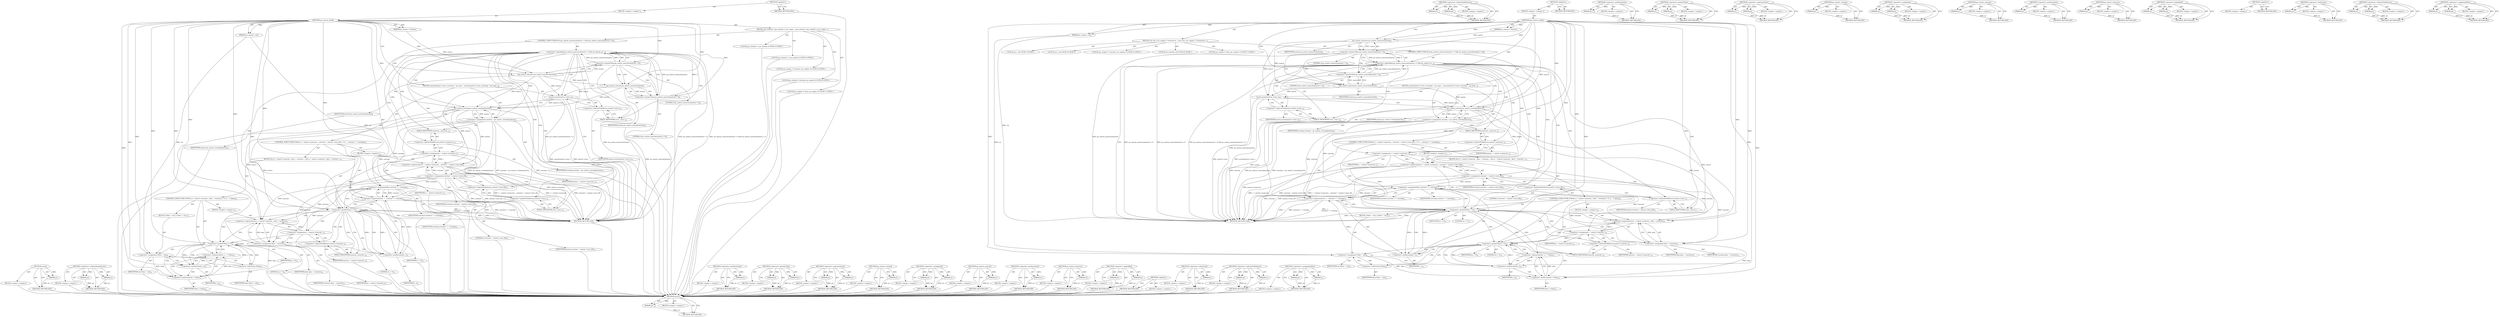 digraph "&lt;operator&gt;.assignmentPlus" {
vulnerable_126 [label=<(METHOD,assert)>];
vulnerable_127 [label=<(PARAM,p1)>];
vulnerable_128 [label=<(BLOCK,&lt;empty&gt;,&lt;empty&gt;)>];
vulnerable_129 [label=<(METHOD_RETURN,ANY)>];
vulnerable_149 [label=<(METHOD,&lt;operator&gt;.indirectIndexAccess)>];
vulnerable_150 [label=<(PARAM,p1)>];
vulnerable_151 [label=<(PARAM,p2)>];
vulnerable_152 [label=<(BLOCK,&lt;empty&gt;,&lt;empty&gt;)>];
vulnerable_153 [label=<(METHOD_RETURN,ANY)>];
vulnerable_6 [label=<(METHOD,&lt;global&gt;)<SUB>1</SUB>>];
vulnerable_7 [label=<(BLOCK,&lt;empty&gt;,&lt;empty&gt;)<SUB>1</SUB>>];
vulnerable_8 [label=<(METHOD,jas_matrix_setall)<SUB>1</SUB>>];
vulnerable_9 [label=<(PARAM,jas_matrix_t *matrix)<SUB>1</SUB>>];
vulnerable_10 [label=<(PARAM,jas_seqent_t val)<SUB>1</SUB>>];
vulnerable_11 [label=<(BLOCK,{
	int i;
	int j;
 	jas_seqent_t *rowstart;
	in...,{
	int i;
	int j;
 	jas_seqent_t *rowstart;
	in...)<SUB>2</SUB>>];
vulnerable_12 [label="<(LOCAL,int i: int)<SUB>3</SUB>>"];
vulnerable_13 [label="<(LOCAL,int j: int)<SUB>4</SUB>>"];
vulnerable_14 [label="<(LOCAL,jas_seqent_t* rowstart: jas_seqent_t*)<SUB>5</SUB>>"];
vulnerable_15 [label="<(LOCAL,int rowstep: int)<SUB>6</SUB>>"];
vulnerable_16 [label="<(LOCAL,jas_seqent_t* data: jas_seqent_t*)<SUB>7</SUB>>"];
vulnerable_17 [label=<(CONTROL_STRUCTURE,IF,if (jas_matrix_numrows(matrix) &gt; 0 &amp;&amp; jas_matrix_numcols(matrix) &gt; 0))<SUB>9</SUB>>];
vulnerable_18 [label=<(&lt;operator&gt;.logicalAnd,jas_matrix_numrows(matrix) &gt; 0 &amp;&amp; jas_matrix_nu...)<SUB>9</SUB>>];
vulnerable_19 [label=<(&lt;operator&gt;.greaterThan,jas_matrix_numrows(matrix) &gt; 0)<SUB>9</SUB>>];
vulnerable_20 [label=<(jas_matrix_numrows,jas_matrix_numrows(matrix))<SUB>9</SUB>>];
vulnerable_21 [label=<(IDENTIFIER,matrix,jas_matrix_numrows(matrix))<SUB>9</SUB>>];
vulnerable_22 [label=<(LITERAL,0,jas_matrix_numrows(matrix) &gt; 0)<SUB>9</SUB>>];
vulnerable_23 [label=<(&lt;operator&gt;.greaterThan,jas_matrix_numcols(matrix) &gt; 0)<SUB>9</SUB>>];
vulnerable_24 [label=<(jas_matrix_numcols,jas_matrix_numcols(matrix))<SUB>9</SUB>>];
vulnerable_25 [label=<(IDENTIFIER,matrix,jas_matrix_numcols(matrix))<SUB>9</SUB>>];
vulnerable_26 [label=<(LITERAL,0,jas_matrix_numcols(matrix) &gt; 0)<SUB>9</SUB>>];
vulnerable_27 [label=<(BLOCK,{
		assert(matrix-&gt;rows_);
		rowstep = jas_matr...,{
		assert(matrix-&gt;rows_);
		rowstep = jas_matr...)<SUB>9</SUB>>];
vulnerable_28 [label=<(assert,assert(matrix-&gt;rows_))<SUB>10</SUB>>];
vulnerable_29 [label=<(&lt;operator&gt;.indirectFieldAccess,matrix-&gt;rows_)<SUB>10</SUB>>];
vulnerable_30 [label=<(IDENTIFIER,matrix,assert(matrix-&gt;rows_))<SUB>10</SUB>>];
vulnerable_31 [label=<(FIELD_IDENTIFIER,rows_,rows_)<SUB>10</SUB>>];
vulnerable_32 [label=<(&lt;operator&gt;.assignment,rowstep = jas_matrix_rowstep(matrix))<SUB>11</SUB>>];
vulnerable_33 [label=<(IDENTIFIER,rowstep,rowstep = jas_matrix_rowstep(matrix))<SUB>11</SUB>>];
vulnerable_34 [label=<(jas_matrix_rowstep,jas_matrix_rowstep(matrix))<SUB>11</SUB>>];
vulnerable_35 [label=<(IDENTIFIER,matrix,jas_matrix_rowstep(matrix))<SUB>11</SUB>>];
vulnerable_36 [label=<(CONTROL_STRUCTURE,FOR,for (i = matrix-&gt;numrows_, rowstart = matrix-&gt;rows_[0];i &gt; 0;--i,
		  rowstart += rowstep))<SUB>12</SUB>>];
vulnerable_37 [label=<(BLOCK,&lt;empty&gt;,&lt;empty&gt;)<SUB>12</SUB>>];
vulnerable_38 [label=<(&lt;operator&gt;.expressionList,i = matrix-&gt;numrows_, rowstart = matrix-&gt;rows_[0])<SUB>12</SUB>>];
vulnerable_39 [label=<(&lt;operator&gt;.assignment,i = matrix-&gt;numrows_)<SUB>12</SUB>>];
vulnerable_40 [label=<(IDENTIFIER,i,i = matrix-&gt;numrows_)<SUB>12</SUB>>];
vulnerable_41 [label=<(&lt;operator&gt;.indirectFieldAccess,matrix-&gt;numrows_)<SUB>12</SUB>>];
vulnerable_42 [label=<(IDENTIFIER,matrix,i = matrix-&gt;numrows_)<SUB>12</SUB>>];
vulnerable_43 [label=<(FIELD_IDENTIFIER,numrows_,numrows_)<SUB>12</SUB>>];
vulnerable_44 [label=<(&lt;operator&gt;.assignment,rowstart = matrix-&gt;rows_[0])<SUB>12</SUB>>];
vulnerable_45 [label=<(IDENTIFIER,rowstart,rowstart = matrix-&gt;rows_[0])<SUB>12</SUB>>];
vulnerable_46 [label=<(&lt;operator&gt;.indirectIndexAccess,matrix-&gt;rows_[0])<SUB>12</SUB>>];
vulnerable_47 [label=<(&lt;operator&gt;.indirectFieldAccess,matrix-&gt;rows_)<SUB>12</SUB>>];
vulnerable_48 [label=<(IDENTIFIER,matrix,rowstart = matrix-&gt;rows_[0])<SUB>12</SUB>>];
vulnerable_49 [label=<(FIELD_IDENTIFIER,rows_,rows_)<SUB>12</SUB>>];
vulnerable_50 [label=<(LITERAL,0,rowstart = matrix-&gt;rows_[0])<SUB>12</SUB>>];
vulnerable_51 [label=<(&lt;operator&gt;.greaterThan,i &gt; 0)<SUB>12</SUB>>];
vulnerable_52 [label=<(IDENTIFIER,i,i &gt; 0)<SUB>12</SUB>>];
vulnerable_53 [label=<(LITERAL,0,i &gt; 0)<SUB>12</SUB>>];
vulnerable_54 [label=<(&lt;operator&gt;.expressionList,--i,
		  rowstart += rowstep)<SUB>12</SUB>>];
vulnerable_55 [label=<(&lt;operator&gt;.preDecrement,--i)<SUB>12</SUB>>];
vulnerable_56 [label=<(IDENTIFIER,i,--i)<SUB>12</SUB>>];
vulnerable_57 [label=<(&lt;operator&gt;.assignmentPlus,rowstart += rowstep)<SUB>13</SUB>>];
vulnerable_58 [label=<(IDENTIFIER,rowstart,rowstart += rowstep)<SUB>13</SUB>>];
vulnerable_59 [label=<(IDENTIFIER,rowstep,rowstart += rowstep)<SUB>13</SUB>>];
vulnerable_60 [label=<(BLOCK,{
			for (j = matrix-&gt;numcols_, data = rowstart...,{
			for (j = matrix-&gt;numcols_, data = rowstart...)<SUB>13</SUB>>];
vulnerable_61 [label=<(CONTROL_STRUCTURE,FOR,for (j = matrix-&gt;numcols_, data = rowstart;j &gt; 0;--j,
			  ++data))<SUB>14</SUB>>];
vulnerable_62 [label=<(BLOCK,&lt;empty&gt;,&lt;empty&gt;)<SUB>14</SUB>>];
vulnerable_63 [label=<(&lt;operator&gt;.expressionList,j = matrix-&gt;numcols_, data = rowstart)<SUB>14</SUB>>];
vulnerable_64 [label=<(&lt;operator&gt;.assignment,j = matrix-&gt;numcols_)<SUB>14</SUB>>];
vulnerable_65 [label=<(IDENTIFIER,j,j = matrix-&gt;numcols_)<SUB>14</SUB>>];
vulnerable_66 [label=<(&lt;operator&gt;.indirectFieldAccess,matrix-&gt;numcols_)<SUB>14</SUB>>];
vulnerable_67 [label=<(IDENTIFIER,matrix,j = matrix-&gt;numcols_)<SUB>14</SUB>>];
vulnerable_68 [label=<(FIELD_IDENTIFIER,numcols_,numcols_)<SUB>14</SUB>>];
vulnerable_69 [label=<(&lt;operator&gt;.assignment,data = rowstart)<SUB>14</SUB>>];
vulnerable_70 [label=<(IDENTIFIER,data,data = rowstart)<SUB>14</SUB>>];
vulnerable_71 [label=<(IDENTIFIER,rowstart,data = rowstart)<SUB>14</SUB>>];
vulnerable_72 [label=<(&lt;operator&gt;.greaterThan,j &gt; 0)<SUB>14</SUB>>];
vulnerable_73 [label=<(IDENTIFIER,j,j &gt; 0)<SUB>14</SUB>>];
vulnerable_74 [label=<(LITERAL,0,j &gt; 0)<SUB>14</SUB>>];
vulnerable_75 [label=<(&lt;operator&gt;.expressionList,--j,
			  ++data)<SUB>14</SUB>>];
vulnerable_76 [label=<(&lt;operator&gt;.preDecrement,--j)<SUB>14</SUB>>];
vulnerable_77 [label=<(IDENTIFIER,j,--j)<SUB>14</SUB>>];
vulnerable_78 [label=<(&lt;operator&gt;.preIncrement,++data)<SUB>15</SUB>>];
vulnerable_79 [label=<(IDENTIFIER,data,++data)<SUB>15</SUB>>];
vulnerable_80 [label=<(BLOCK,{
				*data = val;
			},{
				*data = val;
			})<SUB>15</SUB>>];
vulnerable_81 [label=<(&lt;operator&gt;.assignment,*data = val)<SUB>16</SUB>>];
vulnerable_82 [label=<(&lt;operator&gt;.indirection,*data)<SUB>16</SUB>>];
vulnerable_83 [label=<(IDENTIFIER,data,*data = val)<SUB>16</SUB>>];
vulnerable_84 [label=<(IDENTIFIER,val,*data = val)<SUB>16</SUB>>];
vulnerable_85 [label=<(METHOD_RETURN,void)<SUB>1</SUB>>];
vulnerable_87 [label=<(METHOD_RETURN,ANY)<SUB>1</SUB>>];
vulnerable_154 [label=<(METHOD,&lt;operator&gt;.preDecrement)>];
vulnerable_155 [label=<(PARAM,p1)>];
vulnerable_156 [label=<(BLOCK,&lt;empty&gt;,&lt;empty&gt;)>];
vulnerable_157 [label=<(METHOD_RETURN,ANY)>];
vulnerable_113 [label=<(METHOD,&lt;operator&gt;.greaterThan)>];
vulnerable_114 [label=<(PARAM,p1)>];
vulnerable_115 [label=<(PARAM,p2)>];
vulnerable_116 [label=<(BLOCK,&lt;empty&gt;,&lt;empty&gt;)>];
vulnerable_117 [label=<(METHOD_RETURN,ANY)>];
vulnerable_144 [label=<(METHOD,&lt;operator&gt;.expressionList)>];
vulnerable_145 [label=<(PARAM,p1)>];
vulnerable_146 [label=<(PARAM,p2)>];
vulnerable_147 [label=<(BLOCK,&lt;empty&gt;,&lt;empty&gt;)>];
vulnerable_148 [label=<(METHOD_RETURN,ANY)>];
vulnerable_140 [label=<(METHOD,jas_matrix_rowstep)>];
vulnerable_141 [label=<(PARAM,p1)>];
vulnerable_142 [label=<(BLOCK,&lt;empty&gt;,&lt;empty&gt;)>];
vulnerable_143 [label=<(METHOD_RETURN,ANY)>];
vulnerable_135 [label=<(METHOD,&lt;operator&gt;.assignment)>];
vulnerable_136 [label=<(PARAM,p1)>];
vulnerable_137 [label=<(PARAM,p2)>];
vulnerable_138 [label=<(BLOCK,&lt;empty&gt;,&lt;empty&gt;)>];
vulnerable_139 [label=<(METHOD_RETURN,ANY)>];
vulnerable_122 [label=<(METHOD,jas_matrix_numcols)>];
vulnerable_123 [label=<(PARAM,p1)>];
vulnerable_124 [label=<(BLOCK,&lt;empty&gt;,&lt;empty&gt;)>];
vulnerable_125 [label=<(METHOD_RETURN,ANY)>];
vulnerable_163 [label=<(METHOD,&lt;operator&gt;.preIncrement)>];
vulnerable_164 [label=<(PARAM,p1)>];
vulnerable_165 [label=<(BLOCK,&lt;empty&gt;,&lt;empty&gt;)>];
vulnerable_166 [label=<(METHOD_RETURN,ANY)>];
vulnerable_118 [label=<(METHOD,jas_matrix_numrows)>];
vulnerable_119 [label=<(PARAM,p1)>];
vulnerable_120 [label=<(BLOCK,&lt;empty&gt;,&lt;empty&gt;)>];
vulnerable_121 [label=<(METHOD_RETURN,ANY)>];
vulnerable_108 [label=<(METHOD,&lt;operator&gt;.logicalAnd)>];
vulnerable_109 [label=<(PARAM,p1)>];
vulnerable_110 [label=<(PARAM,p2)>];
vulnerable_111 [label=<(BLOCK,&lt;empty&gt;,&lt;empty&gt;)>];
vulnerable_112 [label=<(METHOD_RETURN,ANY)>];
vulnerable_102 [label=<(METHOD,&lt;global&gt;)<SUB>1</SUB>>];
vulnerable_103 [label=<(BLOCK,&lt;empty&gt;,&lt;empty&gt;)>];
vulnerable_104 [label=<(METHOD_RETURN,ANY)>];
vulnerable_167 [label=<(METHOD,&lt;operator&gt;.indirection)>];
vulnerable_168 [label=<(PARAM,p1)>];
vulnerable_169 [label=<(BLOCK,&lt;empty&gt;,&lt;empty&gt;)>];
vulnerable_170 [label=<(METHOD_RETURN,ANY)>];
vulnerable_130 [label=<(METHOD,&lt;operator&gt;.indirectFieldAccess)>];
vulnerable_131 [label=<(PARAM,p1)>];
vulnerable_132 [label=<(PARAM,p2)>];
vulnerable_133 [label=<(BLOCK,&lt;empty&gt;,&lt;empty&gt;)>];
vulnerable_134 [label=<(METHOD_RETURN,ANY)>];
vulnerable_158 [label=<(METHOD,&lt;operator&gt;.assignmentPlus)>];
vulnerable_159 [label=<(PARAM,p1)>];
vulnerable_160 [label=<(PARAM,p2)>];
vulnerable_161 [label=<(BLOCK,&lt;empty&gt;,&lt;empty&gt;)>];
vulnerable_162 [label=<(METHOD_RETURN,ANY)>];
fixed_128 [label=<(METHOD,assert)>];
fixed_129 [label=<(PARAM,p1)>];
fixed_130 [label=<(BLOCK,&lt;empty&gt;,&lt;empty&gt;)>];
fixed_131 [label=<(METHOD_RETURN,ANY)>];
fixed_151 [label=<(METHOD,&lt;operator&gt;.indirectIndexAccess)>];
fixed_152 [label=<(PARAM,p1)>];
fixed_153 [label=<(PARAM,p2)>];
fixed_154 [label=<(BLOCK,&lt;empty&gt;,&lt;empty&gt;)>];
fixed_155 [label=<(METHOD_RETURN,ANY)>];
fixed_6 [label=<(METHOD,&lt;global&gt;)<SUB>1</SUB>>];
fixed_7 [label=<(BLOCK,&lt;empty&gt;,&lt;empty&gt;)<SUB>1</SUB>>];
fixed_8 [label=<(METHOD,jas_matrix_setall)<SUB>1</SUB>>];
fixed_9 [label=<(PARAM,jas_matrix_t *matrix)<SUB>1</SUB>>];
fixed_10 [label=<(PARAM,jas_seqent_t val)<SUB>1</SUB>>];
fixed_11 [label=<(BLOCK,{
	jas_matind_t i;
	jas_matind_t j;
 	jas_seqen...,{
	jas_matind_t i;
	jas_matind_t j;
 	jas_seqen...)<SUB>2</SUB>>];
fixed_12 [label="<(LOCAL,jas_matind_t i: jas_matind_t)<SUB>3</SUB>>"];
fixed_13 [label="<(LOCAL,jas_matind_t j: jas_matind_t)<SUB>4</SUB>>"];
fixed_14 [label="<(LOCAL,jas_seqent_t* rowstart: jas_seqent_t*)<SUB>5</SUB>>"];
fixed_15 [label="<(LOCAL,jas_matind_t rowstep: jas_matind_t)<SUB>6</SUB>>"];
fixed_16 [label="<(LOCAL,jas_seqent_t* data: jas_seqent_t*)<SUB>7</SUB>>"];
fixed_17 [label=<(CONTROL_STRUCTURE,IF,if (jas_matrix_numrows(matrix) &gt; 0 &amp;&amp; jas_matrix_numcols(matrix) &gt; 0))<SUB>9</SUB>>];
fixed_18 [label=<(&lt;operator&gt;.logicalAnd,jas_matrix_numrows(matrix) &gt; 0 &amp;&amp; jas_matrix_nu...)<SUB>9</SUB>>];
fixed_19 [label=<(&lt;operator&gt;.greaterThan,jas_matrix_numrows(matrix) &gt; 0)<SUB>9</SUB>>];
fixed_20 [label=<(jas_matrix_numrows,jas_matrix_numrows(matrix))<SUB>9</SUB>>];
fixed_21 [label=<(IDENTIFIER,matrix,jas_matrix_numrows(matrix))<SUB>9</SUB>>];
fixed_22 [label=<(LITERAL,0,jas_matrix_numrows(matrix) &gt; 0)<SUB>9</SUB>>];
fixed_23 [label=<(&lt;operator&gt;.greaterThan,jas_matrix_numcols(matrix) &gt; 0)<SUB>9</SUB>>];
fixed_24 [label=<(jas_matrix_numcols,jas_matrix_numcols(matrix))<SUB>9</SUB>>];
fixed_25 [label=<(IDENTIFIER,matrix,jas_matrix_numcols(matrix))<SUB>9</SUB>>];
fixed_26 [label=<(LITERAL,0,jas_matrix_numcols(matrix) &gt; 0)<SUB>9</SUB>>];
fixed_27 [label=<(BLOCK,{
		assert(matrix-&gt;rows_);
		rowstep = jas_matr...,{
		assert(matrix-&gt;rows_);
		rowstep = jas_matr...)<SUB>9</SUB>>];
fixed_28 [label=<(assert,assert(matrix-&gt;rows_))<SUB>10</SUB>>];
fixed_29 [label=<(&lt;operator&gt;.indirectFieldAccess,matrix-&gt;rows_)<SUB>10</SUB>>];
fixed_30 [label=<(IDENTIFIER,matrix,assert(matrix-&gt;rows_))<SUB>10</SUB>>];
fixed_31 [label=<(FIELD_IDENTIFIER,rows_,rows_)<SUB>10</SUB>>];
fixed_32 [label=<(&lt;operator&gt;.assignment,rowstep = jas_matrix_rowstep(matrix))<SUB>11</SUB>>];
fixed_33 [label=<(IDENTIFIER,rowstep,rowstep = jas_matrix_rowstep(matrix))<SUB>11</SUB>>];
fixed_34 [label=<(jas_matrix_rowstep,jas_matrix_rowstep(matrix))<SUB>11</SUB>>];
fixed_35 [label=<(IDENTIFIER,matrix,jas_matrix_rowstep(matrix))<SUB>11</SUB>>];
fixed_36 [label=<(CONTROL_STRUCTURE,FOR,for (i = matrix-&gt;numrows_, rowstart = matrix-&gt;rows_[0];i &gt; 0;--i,
		  rowstart += rowstep))<SUB>12</SUB>>];
fixed_37 [label=<(BLOCK,&lt;empty&gt;,&lt;empty&gt;)<SUB>12</SUB>>];
fixed_38 [label=<(&lt;operator&gt;.expressionList,i = matrix-&gt;numrows_, rowstart = matrix-&gt;rows_[0])<SUB>12</SUB>>];
fixed_39 [label=<(&lt;operator&gt;.assignment,i = matrix-&gt;numrows_)<SUB>12</SUB>>];
fixed_40 [label=<(IDENTIFIER,i,i = matrix-&gt;numrows_)<SUB>12</SUB>>];
fixed_41 [label=<(&lt;operator&gt;.indirectFieldAccess,matrix-&gt;numrows_)<SUB>12</SUB>>];
fixed_42 [label=<(IDENTIFIER,matrix,i = matrix-&gt;numrows_)<SUB>12</SUB>>];
fixed_43 [label=<(FIELD_IDENTIFIER,numrows_,numrows_)<SUB>12</SUB>>];
fixed_44 [label=<(&lt;operator&gt;.assignment,rowstart = matrix-&gt;rows_[0])<SUB>12</SUB>>];
fixed_45 [label=<(IDENTIFIER,rowstart,rowstart = matrix-&gt;rows_[0])<SUB>12</SUB>>];
fixed_46 [label=<(&lt;operator&gt;.indirectIndexAccess,matrix-&gt;rows_[0])<SUB>12</SUB>>];
fixed_47 [label=<(&lt;operator&gt;.indirectFieldAccess,matrix-&gt;rows_)<SUB>12</SUB>>];
fixed_48 [label=<(IDENTIFIER,matrix,rowstart = matrix-&gt;rows_[0])<SUB>12</SUB>>];
fixed_49 [label=<(FIELD_IDENTIFIER,rows_,rows_)<SUB>12</SUB>>];
fixed_50 [label=<(LITERAL,0,rowstart = matrix-&gt;rows_[0])<SUB>12</SUB>>];
fixed_51 [label=<(&lt;operator&gt;.greaterThan,i &gt; 0)<SUB>12</SUB>>];
fixed_52 [label=<(IDENTIFIER,i,i &gt; 0)<SUB>12</SUB>>];
fixed_53 [label=<(LITERAL,0,i &gt; 0)<SUB>12</SUB>>];
fixed_54 [label=<(&lt;operator&gt;.expressionList,--i,
		  rowstart += rowstep)<SUB>12</SUB>>];
fixed_55 [label=<(&lt;operator&gt;.preDecrement,--i)<SUB>12</SUB>>];
fixed_56 [label=<(IDENTIFIER,i,--i)<SUB>12</SUB>>];
fixed_57 [label=<(&lt;operator&gt;.assignmentPlus,rowstart += rowstep)<SUB>13</SUB>>];
fixed_58 [label=<(IDENTIFIER,rowstart,rowstart += rowstep)<SUB>13</SUB>>];
fixed_59 [label=<(IDENTIFIER,rowstep,rowstart += rowstep)<SUB>13</SUB>>];
fixed_60 [label=<(BLOCK,{
			for (j = matrix-&gt;numcols_, data = rowstart...,{
			for (j = matrix-&gt;numcols_, data = rowstart...)<SUB>13</SUB>>];
fixed_61 [label=<(CONTROL_STRUCTURE,FOR,for (j = matrix-&gt;numcols_, data = rowstart;j &gt; 0;--j,
			  ++data))<SUB>14</SUB>>];
fixed_62 [label=<(BLOCK,&lt;empty&gt;,&lt;empty&gt;)<SUB>14</SUB>>];
fixed_63 [label=<(&lt;operator&gt;.expressionList,j = matrix-&gt;numcols_, data = rowstart)<SUB>14</SUB>>];
fixed_64 [label=<(&lt;operator&gt;.assignment,j = matrix-&gt;numcols_)<SUB>14</SUB>>];
fixed_65 [label=<(IDENTIFIER,j,j = matrix-&gt;numcols_)<SUB>14</SUB>>];
fixed_66 [label=<(&lt;operator&gt;.indirectFieldAccess,matrix-&gt;numcols_)<SUB>14</SUB>>];
fixed_67 [label=<(IDENTIFIER,matrix,j = matrix-&gt;numcols_)<SUB>14</SUB>>];
fixed_68 [label=<(FIELD_IDENTIFIER,numcols_,numcols_)<SUB>14</SUB>>];
fixed_69 [label=<(&lt;operator&gt;.assignment,data = rowstart)<SUB>14</SUB>>];
fixed_70 [label=<(IDENTIFIER,data,data = rowstart)<SUB>14</SUB>>];
fixed_71 [label=<(IDENTIFIER,rowstart,data = rowstart)<SUB>14</SUB>>];
fixed_72 [label=<(&lt;operator&gt;.greaterThan,j &gt; 0)<SUB>14</SUB>>];
fixed_73 [label=<(IDENTIFIER,j,j &gt; 0)<SUB>14</SUB>>];
fixed_74 [label=<(LITERAL,0,j &gt; 0)<SUB>14</SUB>>];
fixed_75 [label=<(&lt;operator&gt;.expressionList,--j,
			  ++data)<SUB>14</SUB>>];
fixed_76 [label=<(&lt;operator&gt;.preDecrement,--j)<SUB>14</SUB>>];
fixed_77 [label=<(IDENTIFIER,j,--j)<SUB>14</SUB>>];
fixed_78 [label=<(&lt;operator&gt;.preIncrement,++data)<SUB>15</SUB>>];
fixed_79 [label=<(IDENTIFIER,data,++data)<SUB>15</SUB>>];
fixed_80 [label=<(BLOCK,{
				*data = val;
			},{
				*data = val;
			})<SUB>15</SUB>>];
fixed_81 [label=<(&lt;operator&gt;.assignment,*data = val)<SUB>16</SUB>>];
fixed_82 [label=<(&lt;operator&gt;.indirection,*data)<SUB>16</SUB>>];
fixed_83 [label=<(IDENTIFIER,data,*data = val)<SUB>16</SUB>>];
fixed_84 [label=<(IDENTIFIER,val,*data = val)<SUB>16</SUB>>];
fixed_85 [label=<(METHOD_RETURN,void)<SUB>1</SUB>>];
fixed_87 [label=<(METHOD_RETURN,ANY)<SUB>1</SUB>>];
fixed_156 [label=<(METHOD,&lt;operator&gt;.preDecrement)>];
fixed_157 [label=<(PARAM,p1)>];
fixed_158 [label=<(BLOCK,&lt;empty&gt;,&lt;empty&gt;)>];
fixed_159 [label=<(METHOD_RETURN,ANY)>];
fixed_115 [label=<(METHOD,&lt;operator&gt;.greaterThan)>];
fixed_116 [label=<(PARAM,p1)>];
fixed_117 [label=<(PARAM,p2)>];
fixed_118 [label=<(BLOCK,&lt;empty&gt;,&lt;empty&gt;)>];
fixed_119 [label=<(METHOD_RETURN,ANY)>];
fixed_146 [label=<(METHOD,&lt;operator&gt;.expressionList)>];
fixed_147 [label=<(PARAM,p1)>];
fixed_148 [label=<(PARAM,p2)>];
fixed_149 [label=<(BLOCK,&lt;empty&gt;,&lt;empty&gt;)>];
fixed_150 [label=<(METHOD_RETURN,ANY)>];
fixed_142 [label=<(METHOD,jas_matrix_rowstep)>];
fixed_143 [label=<(PARAM,p1)>];
fixed_144 [label=<(BLOCK,&lt;empty&gt;,&lt;empty&gt;)>];
fixed_145 [label=<(METHOD_RETURN,ANY)>];
fixed_137 [label=<(METHOD,&lt;operator&gt;.assignment)>];
fixed_138 [label=<(PARAM,p1)>];
fixed_139 [label=<(PARAM,p2)>];
fixed_140 [label=<(BLOCK,&lt;empty&gt;,&lt;empty&gt;)>];
fixed_141 [label=<(METHOD_RETURN,ANY)>];
fixed_124 [label=<(METHOD,jas_matrix_numcols)>];
fixed_125 [label=<(PARAM,p1)>];
fixed_126 [label=<(BLOCK,&lt;empty&gt;,&lt;empty&gt;)>];
fixed_127 [label=<(METHOD_RETURN,ANY)>];
fixed_165 [label=<(METHOD,&lt;operator&gt;.preIncrement)>];
fixed_166 [label=<(PARAM,p1)>];
fixed_167 [label=<(BLOCK,&lt;empty&gt;,&lt;empty&gt;)>];
fixed_168 [label=<(METHOD_RETURN,ANY)>];
fixed_120 [label=<(METHOD,jas_matrix_numrows)>];
fixed_121 [label=<(PARAM,p1)>];
fixed_122 [label=<(BLOCK,&lt;empty&gt;,&lt;empty&gt;)>];
fixed_123 [label=<(METHOD_RETURN,ANY)>];
fixed_110 [label=<(METHOD,&lt;operator&gt;.logicalAnd)>];
fixed_111 [label=<(PARAM,p1)>];
fixed_112 [label=<(PARAM,p2)>];
fixed_113 [label=<(BLOCK,&lt;empty&gt;,&lt;empty&gt;)>];
fixed_114 [label=<(METHOD_RETURN,ANY)>];
fixed_104 [label=<(METHOD,&lt;global&gt;)<SUB>1</SUB>>];
fixed_105 [label=<(BLOCK,&lt;empty&gt;,&lt;empty&gt;)>];
fixed_106 [label=<(METHOD_RETURN,ANY)>];
fixed_169 [label=<(METHOD,&lt;operator&gt;.indirection)>];
fixed_170 [label=<(PARAM,p1)>];
fixed_171 [label=<(BLOCK,&lt;empty&gt;,&lt;empty&gt;)>];
fixed_172 [label=<(METHOD_RETURN,ANY)>];
fixed_132 [label=<(METHOD,&lt;operator&gt;.indirectFieldAccess)>];
fixed_133 [label=<(PARAM,p1)>];
fixed_134 [label=<(PARAM,p2)>];
fixed_135 [label=<(BLOCK,&lt;empty&gt;,&lt;empty&gt;)>];
fixed_136 [label=<(METHOD_RETURN,ANY)>];
fixed_160 [label=<(METHOD,&lt;operator&gt;.assignmentPlus)>];
fixed_161 [label=<(PARAM,p1)>];
fixed_162 [label=<(PARAM,p2)>];
fixed_163 [label=<(BLOCK,&lt;empty&gt;,&lt;empty&gt;)>];
fixed_164 [label=<(METHOD_RETURN,ANY)>];
vulnerable_126 -> vulnerable_127  [key=0, label="AST: "];
vulnerable_126 -> vulnerable_127  [key=1, label="DDG: "];
vulnerable_126 -> vulnerable_128  [key=0, label="AST: "];
vulnerable_126 -> vulnerable_129  [key=0, label="AST: "];
vulnerable_126 -> vulnerable_129  [key=1, label="CFG: "];
vulnerable_127 -> vulnerable_129  [key=0, label="DDG: p1"];
vulnerable_149 -> vulnerable_150  [key=0, label="AST: "];
vulnerable_149 -> vulnerable_150  [key=1, label="DDG: "];
vulnerable_149 -> vulnerable_152  [key=0, label="AST: "];
vulnerable_149 -> vulnerable_151  [key=0, label="AST: "];
vulnerable_149 -> vulnerable_151  [key=1, label="DDG: "];
vulnerable_149 -> vulnerable_153  [key=0, label="AST: "];
vulnerable_149 -> vulnerable_153  [key=1, label="CFG: "];
vulnerable_150 -> vulnerable_153  [key=0, label="DDG: p1"];
vulnerable_151 -> vulnerable_153  [key=0, label="DDG: p2"];
vulnerable_6 -> vulnerable_7  [key=0, label="AST: "];
vulnerable_6 -> vulnerable_87  [key=0, label="AST: "];
vulnerable_6 -> vulnerable_87  [key=1, label="CFG: "];
vulnerable_7 -> vulnerable_8  [key=0, label="AST: "];
vulnerable_8 -> vulnerable_9  [key=0, label="AST: "];
vulnerable_8 -> vulnerable_9  [key=1, label="DDG: "];
vulnerable_8 -> vulnerable_10  [key=0, label="AST: "];
vulnerable_8 -> vulnerable_10  [key=1, label="DDG: "];
vulnerable_8 -> vulnerable_11  [key=0, label="AST: "];
vulnerable_8 -> vulnerable_85  [key=0, label="AST: "];
vulnerable_8 -> vulnerable_20  [key=0, label="CFG: "];
vulnerable_8 -> vulnerable_20  [key=1, label="DDG: "];
vulnerable_8 -> vulnerable_19  [key=0, label="DDG: "];
vulnerable_8 -> vulnerable_23  [key=0, label="DDG: "];
vulnerable_8 -> vulnerable_24  [key=0, label="DDG: "];
vulnerable_8 -> vulnerable_34  [key=0, label="DDG: "];
vulnerable_8 -> vulnerable_51  [key=0, label="DDG: "];
vulnerable_8 -> vulnerable_54  [key=0, label="DDG: "];
vulnerable_8 -> vulnerable_55  [key=0, label="DDG: "];
vulnerable_8 -> vulnerable_57  [key=0, label="DDG: "];
vulnerable_8 -> vulnerable_72  [key=0, label="DDG: "];
vulnerable_8 -> vulnerable_81  [key=0, label="DDG: "];
vulnerable_8 -> vulnerable_63  [key=0, label="DDG: "];
vulnerable_8 -> vulnerable_76  [key=0, label="DDG: "];
vulnerable_8 -> vulnerable_78  [key=0, label="DDG: "];
vulnerable_8 -> vulnerable_69  [key=0, label="DDG: "];
vulnerable_9 -> vulnerable_20  [key=0, label="DDG: matrix"];
vulnerable_10 -> vulnerable_85  [key=0, label="DDG: val"];
vulnerable_10 -> vulnerable_81  [key=0, label="DDG: val"];
vulnerable_11 -> vulnerable_12  [key=0, label="AST: "];
vulnerable_11 -> vulnerable_13  [key=0, label="AST: "];
vulnerable_11 -> vulnerable_14  [key=0, label="AST: "];
vulnerable_11 -> vulnerable_15  [key=0, label="AST: "];
vulnerable_11 -> vulnerable_16  [key=0, label="AST: "];
vulnerable_11 -> vulnerable_17  [key=0, label="AST: "];
vulnerable_17 -> vulnerable_18  [key=0, label="AST: "];
vulnerable_17 -> vulnerable_27  [key=0, label="AST: "];
vulnerable_18 -> vulnerable_19  [key=0, label="AST: "];
vulnerable_18 -> vulnerable_23  [key=0, label="AST: "];
vulnerable_18 -> vulnerable_85  [key=0, label="CFG: "];
vulnerable_18 -> vulnerable_85  [key=1, label="DDG: jas_matrix_numrows(matrix) &gt; 0"];
vulnerable_18 -> vulnerable_85  [key=2, label="DDG: jas_matrix_numcols(matrix) &gt; 0"];
vulnerable_18 -> vulnerable_85  [key=3, label="DDG: jas_matrix_numrows(matrix) &gt; 0 &amp;&amp; jas_matrix_numcols(matrix) &gt; 0"];
vulnerable_18 -> vulnerable_31  [key=0, label="CFG: "];
vulnerable_18 -> vulnerable_31  [key=1, label="CDG: "];
vulnerable_18 -> vulnerable_47  [key=0, label="CDG: "];
vulnerable_18 -> vulnerable_34  [key=0, label="CDG: "];
vulnerable_18 -> vulnerable_32  [key=0, label="CDG: "];
vulnerable_18 -> vulnerable_49  [key=0, label="CDG: "];
vulnerable_18 -> vulnerable_51  [key=0, label="CDG: "];
vulnerable_18 -> vulnerable_28  [key=0, label="CDG: "];
vulnerable_18 -> vulnerable_46  [key=0, label="CDG: "];
vulnerable_18 -> vulnerable_38  [key=0, label="CDG: "];
vulnerable_18 -> vulnerable_29  [key=0, label="CDG: "];
vulnerable_18 -> vulnerable_44  [key=0, label="CDG: "];
vulnerable_18 -> vulnerable_43  [key=0, label="CDG: "];
vulnerable_18 -> vulnerable_41  [key=0, label="CDG: "];
vulnerable_18 -> vulnerable_39  [key=0, label="CDG: "];
vulnerable_19 -> vulnerable_20  [key=0, label="AST: "];
vulnerable_19 -> vulnerable_22  [key=0, label="AST: "];
vulnerable_19 -> vulnerable_18  [key=0, label="CFG: "];
vulnerable_19 -> vulnerable_18  [key=1, label="DDG: jas_matrix_numrows(matrix)"];
vulnerable_19 -> vulnerable_18  [key=2, label="DDG: 0"];
vulnerable_19 -> vulnerable_24  [key=0, label="CFG: "];
vulnerable_19 -> vulnerable_24  [key=1, label="CDG: "];
vulnerable_19 -> vulnerable_85  [key=0, label="DDG: jas_matrix_numrows(matrix)"];
vulnerable_19 -> vulnerable_23  [key=0, label="CDG: "];
vulnerable_20 -> vulnerable_21  [key=0, label="AST: "];
vulnerable_20 -> vulnerable_19  [key=0, label="CFG: "];
vulnerable_20 -> vulnerable_19  [key=1, label="DDG: matrix"];
vulnerable_20 -> vulnerable_28  [key=0, label="DDG: matrix"];
vulnerable_20 -> vulnerable_24  [key=0, label="DDG: matrix"];
vulnerable_20 -> vulnerable_34  [key=0, label="DDG: matrix"];
vulnerable_23 -> vulnerable_24  [key=0, label="AST: "];
vulnerable_23 -> vulnerable_26  [key=0, label="AST: "];
vulnerable_23 -> vulnerable_18  [key=0, label="CFG: "];
vulnerable_23 -> vulnerable_18  [key=1, label="DDG: jas_matrix_numcols(matrix)"];
vulnerable_23 -> vulnerable_18  [key=2, label="DDG: 0"];
vulnerable_23 -> vulnerable_85  [key=0, label="DDG: jas_matrix_numcols(matrix)"];
vulnerable_24 -> vulnerable_25  [key=0, label="AST: "];
vulnerable_24 -> vulnerable_23  [key=0, label="CFG: "];
vulnerable_24 -> vulnerable_23  [key=1, label="DDG: matrix"];
vulnerable_24 -> vulnerable_28  [key=0, label="DDG: matrix"];
vulnerable_24 -> vulnerable_34  [key=0, label="DDG: matrix"];
vulnerable_27 -> vulnerable_28  [key=0, label="AST: "];
vulnerable_27 -> vulnerable_32  [key=0, label="AST: "];
vulnerable_27 -> vulnerable_36  [key=0, label="AST: "];
vulnerable_28 -> vulnerable_29  [key=0, label="AST: "];
vulnerable_28 -> vulnerable_34  [key=0, label="CFG: "];
vulnerable_28 -> vulnerable_34  [key=1, label="DDG: matrix-&gt;rows_"];
vulnerable_28 -> vulnerable_85  [key=0, label="DDG: matrix-&gt;rows_"];
vulnerable_28 -> vulnerable_85  [key=1, label="DDG: assert(matrix-&gt;rows_)"];
vulnerable_29 -> vulnerable_30  [key=0, label="AST: "];
vulnerable_29 -> vulnerable_31  [key=0, label="AST: "];
vulnerable_29 -> vulnerable_28  [key=0, label="CFG: "];
vulnerable_31 -> vulnerable_29  [key=0, label="CFG: "];
vulnerable_32 -> vulnerable_33  [key=0, label="AST: "];
vulnerable_32 -> vulnerable_34  [key=0, label="AST: "];
vulnerable_32 -> vulnerable_43  [key=0, label="CFG: "];
vulnerable_32 -> vulnerable_85  [key=0, label="DDG: rowstep"];
vulnerable_32 -> vulnerable_85  [key=1, label="DDG: jas_matrix_rowstep(matrix)"];
vulnerable_32 -> vulnerable_85  [key=2, label="DDG: rowstep = jas_matrix_rowstep(matrix)"];
vulnerable_32 -> vulnerable_54  [key=0, label="DDG: rowstep"];
vulnerable_32 -> vulnerable_57  [key=0, label="DDG: rowstep"];
vulnerable_34 -> vulnerable_35  [key=0, label="AST: "];
vulnerable_34 -> vulnerable_32  [key=0, label="CFG: "];
vulnerable_34 -> vulnerable_32  [key=1, label="DDG: matrix"];
vulnerable_34 -> vulnerable_85  [key=0, label="DDG: matrix"];
vulnerable_34 -> vulnerable_38  [key=0, label="DDG: matrix"];
vulnerable_34 -> vulnerable_39  [key=0, label="DDG: matrix"];
vulnerable_34 -> vulnerable_63  [key=0, label="DDG: matrix"];
vulnerable_34 -> vulnerable_64  [key=0, label="DDG: matrix"];
vulnerable_36 -> vulnerable_37  [key=0, label="AST: "];
vulnerable_36 -> vulnerable_51  [key=0, label="AST: "];
vulnerable_36 -> vulnerable_54  [key=0, label="AST: "];
vulnerable_36 -> vulnerable_60  [key=0, label="AST: "];
vulnerable_37 -> vulnerable_38  [key=0, label="AST: "];
vulnerable_38 -> vulnerable_39  [key=0, label="AST: "];
vulnerable_38 -> vulnerable_44  [key=0, label="AST: "];
vulnerable_38 -> vulnerable_51  [key=0, label="CFG: "];
vulnerable_38 -> vulnerable_85  [key=0, label="DDG: i = matrix-&gt;numrows_"];
vulnerable_38 -> vulnerable_85  [key=1, label="DDG: rowstart = matrix-&gt;rows_[0]"];
vulnerable_38 -> vulnerable_85  [key=2, label="DDG: i = matrix-&gt;numrows_, rowstart = matrix-&gt;rows_[0]"];
vulnerable_39 -> vulnerable_40  [key=0, label="AST: "];
vulnerable_39 -> vulnerable_41  [key=0, label="AST: "];
vulnerable_39 -> vulnerable_49  [key=0, label="CFG: "];
vulnerable_39 -> vulnerable_85  [key=0, label="DDG: matrix-&gt;numrows_"];
vulnerable_39 -> vulnerable_51  [key=0, label="DDG: i"];
vulnerable_39 -> vulnerable_38  [key=0, label="DDG: i"];
vulnerable_41 -> vulnerable_42  [key=0, label="AST: "];
vulnerable_41 -> vulnerable_43  [key=0, label="AST: "];
vulnerable_41 -> vulnerable_39  [key=0, label="CFG: "];
vulnerable_43 -> vulnerable_41  [key=0, label="CFG: "];
vulnerable_44 -> vulnerable_45  [key=0, label="AST: "];
vulnerable_44 -> vulnerable_46  [key=0, label="AST: "];
vulnerable_44 -> vulnerable_38  [key=0, label="CFG: "];
vulnerable_44 -> vulnerable_38  [key=1, label="DDG: rowstart"];
vulnerable_44 -> vulnerable_85  [key=0, label="DDG: rowstart"];
vulnerable_44 -> vulnerable_85  [key=1, label="DDG: matrix-&gt;rows_[0]"];
vulnerable_44 -> vulnerable_57  [key=0, label="DDG: rowstart"];
vulnerable_44 -> vulnerable_63  [key=0, label="DDG: rowstart"];
vulnerable_44 -> vulnerable_69  [key=0, label="DDG: rowstart"];
vulnerable_46 -> vulnerable_47  [key=0, label="AST: "];
vulnerable_46 -> vulnerable_50  [key=0, label="AST: "];
vulnerable_46 -> vulnerable_44  [key=0, label="CFG: "];
vulnerable_47 -> vulnerable_48  [key=0, label="AST: "];
vulnerable_47 -> vulnerable_49  [key=0, label="AST: "];
vulnerable_47 -> vulnerable_46  [key=0, label="CFG: "];
vulnerable_49 -> vulnerable_47  [key=0, label="CFG: "];
vulnerable_51 -> vulnerable_52  [key=0, label="AST: "];
vulnerable_51 -> vulnerable_53  [key=0, label="AST: "];
vulnerable_51 -> vulnerable_85  [key=0, label="CFG: "];
vulnerable_51 -> vulnerable_85  [key=1, label="DDG: i"];
vulnerable_51 -> vulnerable_85  [key=2, label="DDG: i &gt; 0"];
vulnerable_51 -> vulnerable_68  [key=0, label="CFG: "];
vulnerable_51 -> vulnerable_68  [key=1, label="CDG: "];
vulnerable_51 -> vulnerable_55  [key=0, label="DDG: i"];
vulnerable_51 -> vulnerable_55  [key=1, label="CDG: "];
vulnerable_51 -> vulnerable_64  [key=0, label="CDG: "];
vulnerable_51 -> vulnerable_51  [key=0, label="CDG: "];
vulnerable_51 -> vulnerable_57  [key=0, label="CDG: "];
vulnerable_51 -> vulnerable_66  [key=0, label="CDG: "];
vulnerable_51 -> vulnerable_72  [key=0, label="CDG: "];
vulnerable_51 -> vulnerable_69  [key=0, label="CDG: "];
vulnerable_51 -> vulnerable_54  [key=0, label="CDG: "];
vulnerable_51 -> vulnerable_63  [key=0, label="CDG: "];
vulnerable_54 -> vulnerable_55  [key=0, label="AST: "];
vulnerable_54 -> vulnerable_57  [key=0, label="AST: "];
vulnerable_54 -> vulnerable_51  [key=0, label="CFG: "];
vulnerable_54 -> vulnerable_85  [key=0, label="DDG: --i"];
vulnerable_54 -> vulnerable_85  [key=1, label="DDG: rowstart += rowstep"];
vulnerable_54 -> vulnerable_85  [key=2, label="DDG: --i,
		  rowstart += rowstep"];
vulnerable_55 -> vulnerable_56  [key=0, label="AST: "];
vulnerable_55 -> vulnerable_57  [key=0, label="CFG: "];
vulnerable_55 -> vulnerable_51  [key=0, label="DDG: i"];
vulnerable_55 -> vulnerable_54  [key=0, label="DDG: i"];
vulnerable_57 -> vulnerable_58  [key=0, label="AST: "];
vulnerable_57 -> vulnerable_59  [key=0, label="AST: "];
vulnerable_57 -> vulnerable_54  [key=0, label="CFG: "];
vulnerable_57 -> vulnerable_54  [key=1, label="DDG: rowstart"];
vulnerable_57 -> vulnerable_63  [key=0, label="DDG: rowstart"];
vulnerable_57 -> vulnerable_69  [key=0, label="DDG: rowstart"];
vulnerable_60 -> vulnerable_61  [key=0, label="AST: "];
vulnerable_61 -> vulnerable_62  [key=0, label="AST: "];
vulnerable_61 -> vulnerable_72  [key=0, label="AST: "];
vulnerable_61 -> vulnerable_75  [key=0, label="AST: "];
vulnerable_61 -> vulnerable_80  [key=0, label="AST: "];
vulnerable_62 -> vulnerable_63  [key=0, label="AST: "];
vulnerable_63 -> vulnerable_64  [key=0, label="AST: "];
vulnerable_63 -> vulnerable_69  [key=0, label="AST: "];
vulnerable_63 -> vulnerable_72  [key=0, label="CFG: "];
vulnerable_64 -> vulnerable_65  [key=0, label="AST: "];
vulnerable_64 -> vulnerable_66  [key=0, label="AST: "];
vulnerable_64 -> vulnerable_69  [key=0, label="CFG: "];
vulnerable_64 -> vulnerable_72  [key=0, label="DDG: j"];
vulnerable_64 -> vulnerable_63  [key=0, label="DDG: j"];
vulnerable_66 -> vulnerable_67  [key=0, label="AST: "];
vulnerable_66 -> vulnerable_68  [key=0, label="AST: "];
vulnerable_66 -> vulnerable_64  [key=0, label="CFG: "];
vulnerable_68 -> vulnerable_66  [key=0, label="CFG: "];
vulnerable_69 -> vulnerable_70  [key=0, label="AST: "];
vulnerable_69 -> vulnerable_71  [key=0, label="AST: "];
vulnerable_69 -> vulnerable_63  [key=0, label="CFG: "];
vulnerable_69 -> vulnerable_63  [key=1, label="DDG: data"];
vulnerable_69 -> vulnerable_78  [key=0, label="DDG: data"];
vulnerable_72 -> vulnerable_73  [key=0, label="AST: "];
vulnerable_72 -> vulnerable_74  [key=0, label="AST: "];
vulnerable_72 -> vulnerable_82  [key=0, label="CFG: "];
vulnerable_72 -> vulnerable_82  [key=1, label="CDG: "];
vulnerable_72 -> vulnerable_55  [key=0, label="CFG: "];
vulnerable_72 -> vulnerable_76  [key=0, label="DDG: j"];
vulnerable_72 -> vulnerable_76  [key=1, label="CDG: "];
vulnerable_72 -> vulnerable_75  [key=0, label="CDG: "];
vulnerable_72 -> vulnerable_81  [key=0, label="CDG: "];
vulnerable_72 -> vulnerable_72  [key=0, label="CDG: "];
vulnerable_72 -> vulnerable_78  [key=0, label="CDG: "];
vulnerable_75 -> vulnerable_76  [key=0, label="AST: "];
vulnerable_75 -> vulnerable_78  [key=0, label="AST: "];
vulnerable_75 -> vulnerable_72  [key=0, label="CFG: "];
vulnerable_76 -> vulnerable_77  [key=0, label="AST: "];
vulnerable_76 -> vulnerable_78  [key=0, label="CFG: "];
vulnerable_76 -> vulnerable_72  [key=0, label="DDG: j"];
vulnerable_76 -> vulnerable_75  [key=0, label="DDG: j"];
vulnerable_78 -> vulnerable_79  [key=0, label="AST: "];
vulnerable_78 -> vulnerable_75  [key=0, label="CFG: "];
vulnerable_78 -> vulnerable_75  [key=1, label="DDG: data"];
vulnerable_80 -> vulnerable_81  [key=0, label="AST: "];
vulnerable_81 -> vulnerable_82  [key=0, label="AST: "];
vulnerable_81 -> vulnerable_84  [key=0, label="AST: "];
vulnerable_81 -> vulnerable_76  [key=0, label="CFG: "];
vulnerable_81 -> vulnerable_78  [key=0, label="DDG: *data"];
vulnerable_82 -> vulnerable_83  [key=0, label="AST: "];
vulnerable_82 -> vulnerable_81  [key=0, label="CFG: "];
vulnerable_154 -> vulnerable_155  [key=0, label="AST: "];
vulnerable_154 -> vulnerable_155  [key=1, label="DDG: "];
vulnerable_154 -> vulnerable_156  [key=0, label="AST: "];
vulnerable_154 -> vulnerable_157  [key=0, label="AST: "];
vulnerable_154 -> vulnerable_157  [key=1, label="CFG: "];
vulnerable_155 -> vulnerable_157  [key=0, label="DDG: p1"];
vulnerable_113 -> vulnerable_114  [key=0, label="AST: "];
vulnerable_113 -> vulnerable_114  [key=1, label="DDG: "];
vulnerable_113 -> vulnerable_116  [key=0, label="AST: "];
vulnerable_113 -> vulnerable_115  [key=0, label="AST: "];
vulnerable_113 -> vulnerable_115  [key=1, label="DDG: "];
vulnerable_113 -> vulnerable_117  [key=0, label="AST: "];
vulnerable_113 -> vulnerable_117  [key=1, label="CFG: "];
vulnerable_114 -> vulnerable_117  [key=0, label="DDG: p1"];
vulnerable_115 -> vulnerable_117  [key=0, label="DDG: p2"];
vulnerable_144 -> vulnerable_145  [key=0, label="AST: "];
vulnerable_144 -> vulnerable_145  [key=1, label="DDG: "];
vulnerable_144 -> vulnerable_147  [key=0, label="AST: "];
vulnerable_144 -> vulnerable_146  [key=0, label="AST: "];
vulnerable_144 -> vulnerable_146  [key=1, label="DDG: "];
vulnerable_144 -> vulnerable_148  [key=0, label="AST: "];
vulnerable_144 -> vulnerable_148  [key=1, label="CFG: "];
vulnerable_145 -> vulnerable_148  [key=0, label="DDG: p1"];
vulnerable_146 -> vulnerable_148  [key=0, label="DDG: p2"];
vulnerable_140 -> vulnerable_141  [key=0, label="AST: "];
vulnerable_140 -> vulnerable_141  [key=1, label="DDG: "];
vulnerable_140 -> vulnerable_142  [key=0, label="AST: "];
vulnerable_140 -> vulnerable_143  [key=0, label="AST: "];
vulnerable_140 -> vulnerable_143  [key=1, label="CFG: "];
vulnerable_141 -> vulnerable_143  [key=0, label="DDG: p1"];
vulnerable_135 -> vulnerable_136  [key=0, label="AST: "];
vulnerable_135 -> vulnerable_136  [key=1, label="DDG: "];
vulnerable_135 -> vulnerable_138  [key=0, label="AST: "];
vulnerable_135 -> vulnerable_137  [key=0, label="AST: "];
vulnerable_135 -> vulnerable_137  [key=1, label="DDG: "];
vulnerable_135 -> vulnerable_139  [key=0, label="AST: "];
vulnerable_135 -> vulnerable_139  [key=1, label="CFG: "];
vulnerable_136 -> vulnerable_139  [key=0, label="DDG: p1"];
vulnerable_137 -> vulnerable_139  [key=0, label="DDG: p2"];
vulnerable_122 -> vulnerable_123  [key=0, label="AST: "];
vulnerable_122 -> vulnerable_123  [key=1, label="DDG: "];
vulnerable_122 -> vulnerable_124  [key=0, label="AST: "];
vulnerable_122 -> vulnerable_125  [key=0, label="AST: "];
vulnerable_122 -> vulnerable_125  [key=1, label="CFG: "];
vulnerable_123 -> vulnerable_125  [key=0, label="DDG: p1"];
vulnerable_163 -> vulnerable_164  [key=0, label="AST: "];
vulnerable_163 -> vulnerable_164  [key=1, label="DDG: "];
vulnerable_163 -> vulnerable_165  [key=0, label="AST: "];
vulnerable_163 -> vulnerable_166  [key=0, label="AST: "];
vulnerable_163 -> vulnerable_166  [key=1, label="CFG: "];
vulnerable_164 -> vulnerable_166  [key=0, label="DDG: p1"];
vulnerable_118 -> vulnerable_119  [key=0, label="AST: "];
vulnerable_118 -> vulnerable_119  [key=1, label="DDG: "];
vulnerable_118 -> vulnerable_120  [key=0, label="AST: "];
vulnerable_118 -> vulnerable_121  [key=0, label="AST: "];
vulnerable_118 -> vulnerable_121  [key=1, label="CFG: "];
vulnerable_119 -> vulnerable_121  [key=0, label="DDG: p1"];
vulnerable_108 -> vulnerable_109  [key=0, label="AST: "];
vulnerable_108 -> vulnerable_109  [key=1, label="DDG: "];
vulnerable_108 -> vulnerable_111  [key=0, label="AST: "];
vulnerable_108 -> vulnerable_110  [key=0, label="AST: "];
vulnerable_108 -> vulnerable_110  [key=1, label="DDG: "];
vulnerable_108 -> vulnerable_112  [key=0, label="AST: "];
vulnerable_108 -> vulnerable_112  [key=1, label="CFG: "];
vulnerable_109 -> vulnerable_112  [key=0, label="DDG: p1"];
vulnerable_110 -> vulnerable_112  [key=0, label="DDG: p2"];
vulnerable_102 -> vulnerable_103  [key=0, label="AST: "];
vulnerable_102 -> vulnerable_104  [key=0, label="AST: "];
vulnerable_102 -> vulnerable_104  [key=1, label="CFG: "];
vulnerable_167 -> vulnerable_168  [key=0, label="AST: "];
vulnerable_167 -> vulnerable_168  [key=1, label="DDG: "];
vulnerable_167 -> vulnerable_169  [key=0, label="AST: "];
vulnerable_167 -> vulnerable_170  [key=0, label="AST: "];
vulnerable_167 -> vulnerable_170  [key=1, label="CFG: "];
vulnerable_168 -> vulnerable_170  [key=0, label="DDG: p1"];
vulnerable_130 -> vulnerable_131  [key=0, label="AST: "];
vulnerable_130 -> vulnerable_131  [key=1, label="DDG: "];
vulnerable_130 -> vulnerable_133  [key=0, label="AST: "];
vulnerable_130 -> vulnerable_132  [key=0, label="AST: "];
vulnerable_130 -> vulnerable_132  [key=1, label="DDG: "];
vulnerable_130 -> vulnerable_134  [key=0, label="AST: "];
vulnerable_130 -> vulnerable_134  [key=1, label="CFG: "];
vulnerable_131 -> vulnerable_134  [key=0, label="DDG: p1"];
vulnerable_132 -> vulnerable_134  [key=0, label="DDG: p2"];
vulnerable_158 -> vulnerable_159  [key=0, label="AST: "];
vulnerable_158 -> vulnerable_159  [key=1, label="DDG: "];
vulnerable_158 -> vulnerable_161  [key=0, label="AST: "];
vulnerable_158 -> vulnerable_160  [key=0, label="AST: "];
vulnerable_158 -> vulnerable_160  [key=1, label="DDG: "];
vulnerable_158 -> vulnerable_162  [key=0, label="AST: "];
vulnerable_158 -> vulnerable_162  [key=1, label="CFG: "];
vulnerable_159 -> vulnerable_162  [key=0, label="DDG: p1"];
vulnerable_160 -> vulnerable_162  [key=0, label="DDG: p2"];
fixed_128 -> fixed_129  [key=0, label="AST: "];
fixed_128 -> fixed_129  [key=1, label="DDG: "];
fixed_128 -> fixed_130  [key=0, label="AST: "];
fixed_128 -> fixed_131  [key=0, label="AST: "];
fixed_128 -> fixed_131  [key=1, label="CFG: "];
fixed_129 -> fixed_131  [key=0, label="DDG: p1"];
fixed_130 -> vulnerable_126  [key=0];
fixed_131 -> vulnerable_126  [key=0];
fixed_151 -> fixed_152  [key=0, label="AST: "];
fixed_151 -> fixed_152  [key=1, label="DDG: "];
fixed_151 -> fixed_154  [key=0, label="AST: "];
fixed_151 -> fixed_153  [key=0, label="AST: "];
fixed_151 -> fixed_153  [key=1, label="DDG: "];
fixed_151 -> fixed_155  [key=0, label="AST: "];
fixed_151 -> fixed_155  [key=1, label="CFG: "];
fixed_152 -> fixed_155  [key=0, label="DDG: p1"];
fixed_153 -> fixed_155  [key=0, label="DDG: p2"];
fixed_154 -> vulnerable_126  [key=0];
fixed_155 -> vulnerable_126  [key=0];
fixed_6 -> fixed_7  [key=0, label="AST: "];
fixed_6 -> fixed_87  [key=0, label="AST: "];
fixed_6 -> fixed_87  [key=1, label="CFG: "];
fixed_7 -> fixed_8  [key=0, label="AST: "];
fixed_8 -> fixed_9  [key=0, label="AST: "];
fixed_8 -> fixed_9  [key=1, label="DDG: "];
fixed_8 -> fixed_10  [key=0, label="AST: "];
fixed_8 -> fixed_10  [key=1, label="DDG: "];
fixed_8 -> fixed_11  [key=0, label="AST: "];
fixed_8 -> fixed_85  [key=0, label="AST: "];
fixed_8 -> fixed_20  [key=0, label="CFG: "];
fixed_8 -> fixed_20  [key=1, label="DDG: "];
fixed_8 -> fixed_19  [key=0, label="DDG: "];
fixed_8 -> fixed_23  [key=0, label="DDG: "];
fixed_8 -> fixed_24  [key=0, label="DDG: "];
fixed_8 -> fixed_34  [key=0, label="DDG: "];
fixed_8 -> fixed_51  [key=0, label="DDG: "];
fixed_8 -> fixed_54  [key=0, label="DDG: "];
fixed_8 -> fixed_55  [key=0, label="DDG: "];
fixed_8 -> fixed_57  [key=0, label="DDG: "];
fixed_8 -> fixed_72  [key=0, label="DDG: "];
fixed_8 -> fixed_81  [key=0, label="DDG: "];
fixed_8 -> fixed_63  [key=0, label="DDG: "];
fixed_8 -> fixed_76  [key=0, label="DDG: "];
fixed_8 -> fixed_78  [key=0, label="DDG: "];
fixed_8 -> fixed_69  [key=0, label="DDG: "];
fixed_9 -> fixed_20  [key=0, label="DDG: matrix"];
fixed_10 -> fixed_85  [key=0, label="DDG: val"];
fixed_10 -> fixed_81  [key=0, label="DDG: val"];
fixed_11 -> fixed_12  [key=0, label="AST: "];
fixed_11 -> fixed_13  [key=0, label="AST: "];
fixed_11 -> fixed_14  [key=0, label="AST: "];
fixed_11 -> fixed_15  [key=0, label="AST: "];
fixed_11 -> fixed_16  [key=0, label="AST: "];
fixed_11 -> fixed_17  [key=0, label="AST: "];
fixed_12 -> vulnerable_126  [key=0];
fixed_13 -> vulnerable_126  [key=0];
fixed_14 -> vulnerable_126  [key=0];
fixed_15 -> vulnerable_126  [key=0];
fixed_16 -> vulnerable_126  [key=0];
fixed_17 -> fixed_18  [key=0, label="AST: "];
fixed_17 -> fixed_27  [key=0, label="AST: "];
fixed_18 -> fixed_19  [key=0, label="AST: "];
fixed_18 -> fixed_23  [key=0, label="AST: "];
fixed_18 -> fixed_85  [key=0, label="CFG: "];
fixed_18 -> fixed_85  [key=1, label="DDG: jas_matrix_numrows(matrix) &gt; 0"];
fixed_18 -> fixed_85  [key=2, label="DDG: jas_matrix_numcols(matrix) &gt; 0"];
fixed_18 -> fixed_85  [key=3, label="DDG: jas_matrix_numrows(matrix) &gt; 0 &amp;&amp; jas_matrix_numcols(matrix) &gt; 0"];
fixed_18 -> fixed_31  [key=0, label="CFG: "];
fixed_18 -> fixed_31  [key=1, label="CDG: "];
fixed_18 -> fixed_47  [key=0, label="CDG: "];
fixed_18 -> fixed_34  [key=0, label="CDG: "];
fixed_18 -> fixed_32  [key=0, label="CDG: "];
fixed_18 -> fixed_49  [key=0, label="CDG: "];
fixed_18 -> fixed_51  [key=0, label="CDG: "];
fixed_18 -> fixed_28  [key=0, label="CDG: "];
fixed_18 -> fixed_46  [key=0, label="CDG: "];
fixed_18 -> fixed_38  [key=0, label="CDG: "];
fixed_18 -> fixed_29  [key=0, label="CDG: "];
fixed_18 -> fixed_44  [key=0, label="CDG: "];
fixed_18 -> fixed_43  [key=0, label="CDG: "];
fixed_18 -> fixed_41  [key=0, label="CDG: "];
fixed_18 -> fixed_39  [key=0, label="CDG: "];
fixed_19 -> fixed_20  [key=0, label="AST: "];
fixed_19 -> fixed_22  [key=0, label="AST: "];
fixed_19 -> fixed_18  [key=0, label="CFG: "];
fixed_19 -> fixed_18  [key=1, label="DDG: jas_matrix_numrows(matrix)"];
fixed_19 -> fixed_18  [key=2, label="DDG: 0"];
fixed_19 -> fixed_24  [key=0, label="CFG: "];
fixed_19 -> fixed_24  [key=1, label="CDG: "];
fixed_19 -> fixed_85  [key=0, label="DDG: jas_matrix_numrows(matrix)"];
fixed_19 -> fixed_23  [key=0, label="CDG: "];
fixed_20 -> fixed_21  [key=0, label="AST: "];
fixed_20 -> fixed_19  [key=0, label="CFG: "];
fixed_20 -> fixed_19  [key=1, label="DDG: matrix"];
fixed_20 -> fixed_28  [key=0, label="DDG: matrix"];
fixed_20 -> fixed_24  [key=0, label="DDG: matrix"];
fixed_20 -> fixed_34  [key=0, label="DDG: matrix"];
fixed_21 -> vulnerable_126  [key=0];
fixed_22 -> vulnerable_126  [key=0];
fixed_23 -> fixed_24  [key=0, label="AST: "];
fixed_23 -> fixed_26  [key=0, label="AST: "];
fixed_23 -> fixed_18  [key=0, label="CFG: "];
fixed_23 -> fixed_18  [key=1, label="DDG: jas_matrix_numcols(matrix)"];
fixed_23 -> fixed_18  [key=2, label="DDG: 0"];
fixed_23 -> fixed_85  [key=0, label="DDG: jas_matrix_numcols(matrix)"];
fixed_24 -> fixed_25  [key=0, label="AST: "];
fixed_24 -> fixed_23  [key=0, label="CFG: "];
fixed_24 -> fixed_23  [key=1, label="DDG: matrix"];
fixed_24 -> fixed_28  [key=0, label="DDG: matrix"];
fixed_24 -> fixed_34  [key=0, label="DDG: matrix"];
fixed_25 -> vulnerable_126  [key=0];
fixed_26 -> vulnerable_126  [key=0];
fixed_27 -> fixed_28  [key=0, label="AST: "];
fixed_27 -> fixed_32  [key=0, label="AST: "];
fixed_27 -> fixed_36  [key=0, label="AST: "];
fixed_28 -> fixed_29  [key=0, label="AST: "];
fixed_28 -> fixed_34  [key=0, label="CFG: "];
fixed_28 -> fixed_34  [key=1, label="DDG: matrix-&gt;rows_"];
fixed_28 -> fixed_85  [key=0, label="DDG: matrix-&gt;rows_"];
fixed_28 -> fixed_85  [key=1, label="DDG: assert(matrix-&gt;rows_)"];
fixed_29 -> fixed_30  [key=0, label="AST: "];
fixed_29 -> fixed_31  [key=0, label="AST: "];
fixed_29 -> fixed_28  [key=0, label="CFG: "];
fixed_30 -> vulnerable_126  [key=0];
fixed_31 -> fixed_29  [key=0, label="CFG: "];
fixed_32 -> fixed_33  [key=0, label="AST: "];
fixed_32 -> fixed_34  [key=0, label="AST: "];
fixed_32 -> fixed_43  [key=0, label="CFG: "];
fixed_32 -> fixed_85  [key=0, label="DDG: rowstep"];
fixed_32 -> fixed_85  [key=1, label="DDG: jas_matrix_rowstep(matrix)"];
fixed_32 -> fixed_85  [key=2, label="DDG: rowstep = jas_matrix_rowstep(matrix)"];
fixed_32 -> fixed_54  [key=0, label="DDG: rowstep"];
fixed_32 -> fixed_57  [key=0, label="DDG: rowstep"];
fixed_33 -> vulnerable_126  [key=0];
fixed_34 -> fixed_35  [key=0, label="AST: "];
fixed_34 -> fixed_32  [key=0, label="CFG: "];
fixed_34 -> fixed_32  [key=1, label="DDG: matrix"];
fixed_34 -> fixed_85  [key=0, label="DDG: matrix"];
fixed_34 -> fixed_38  [key=0, label="DDG: matrix"];
fixed_34 -> fixed_39  [key=0, label="DDG: matrix"];
fixed_34 -> fixed_63  [key=0, label="DDG: matrix"];
fixed_34 -> fixed_64  [key=0, label="DDG: matrix"];
fixed_35 -> vulnerable_126  [key=0];
fixed_36 -> fixed_37  [key=0, label="AST: "];
fixed_36 -> fixed_51  [key=0, label="AST: "];
fixed_36 -> fixed_54  [key=0, label="AST: "];
fixed_36 -> fixed_60  [key=0, label="AST: "];
fixed_37 -> fixed_38  [key=0, label="AST: "];
fixed_38 -> fixed_39  [key=0, label="AST: "];
fixed_38 -> fixed_44  [key=0, label="AST: "];
fixed_38 -> fixed_51  [key=0, label="CFG: "];
fixed_38 -> fixed_85  [key=0, label="DDG: i = matrix-&gt;numrows_"];
fixed_38 -> fixed_85  [key=1, label="DDG: rowstart = matrix-&gt;rows_[0]"];
fixed_38 -> fixed_85  [key=2, label="DDG: i = matrix-&gt;numrows_, rowstart = matrix-&gt;rows_[0]"];
fixed_39 -> fixed_40  [key=0, label="AST: "];
fixed_39 -> fixed_41  [key=0, label="AST: "];
fixed_39 -> fixed_49  [key=0, label="CFG: "];
fixed_39 -> fixed_85  [key=0, label="DDG: matrix-&gt;numrows_"];
fixed_39 -> fixed_51  [key=0, label="DDG: i"];
fixed_39 -> fixed_38  [key=0, label="DDG: i"];
fixed_40 -> vulnerable_126  [key=0];
fixed_41 -> fixed_42  [key=0, label="AST: "];
fixed_41 -> fixed_43  [key=0, label="AST: "];
fixed_41 -> fixed_39  [key=0, label="CFG: "];
fixed_42 -> vulnerable_126  [key=0];
fixed_43 -> fixed_41  [key=0, label="CFG: "];
fixed_44 -> fixed_45  [key=0, label="AST: "];
fixed_44 -> fixed_46  [key=0, label="AST: "];
fixed_44 -> fixed_38  [key=0, label="CFG: "];
fixed_44 -> fixed_38  [key=1, label="DDG: rowstart"];
fixed_44 -> fixed_85  [key=0, label="DDG: rowstart"];
fixed_44 -> fixed_85  [key=1, label="DDG: matrix-&gt;rows_[0]"];
fixed_44 -> fixed_57  [key=0, label="DDG: rowstart"];
fixed_44 -> fixed_63  [key=0, label="DDG: rowstart"];
fixed_44 -> fixed_69  [key=0, label="DDG: rowstart"];
fixed_45 -> vulnerable_126  [key=0];
fixed_46 -> fixed_47  [key=0, label="AST: "];
fixed_46 -> fixed_50  [key=0, label="AST: "];
fixed_46 -> fixed_44  [key=0, label="CFG: "];
fixed_47 -> fixed_48  [key=0, label="AST: "];
fixed_47 -> fixed_49  [key=0, label="AST: "];
fixed_47 -> fixed_46  [key=0, label="CFG: "];
fixed_48 -> vulnerable_126  [key=0];
fixed_49 -> fixed_47  [key=0, label="CFG: "];
fixed_50 -> vulnerable_126  [key=0];
fixed_51 -> fixed_52  [key=0, label="AST: "];
fixed_51 -> fixed_53  [key=0, label="AST: "];
fixed_51 -> fixed_85  [key=0, label="CFG: "];
fixed_51 -> fixed_85  [key=1, label="DDG: i"];
fixed_51 -> fixed_85  [key=2, label="DDG: i &gt; 0"];
fixed_51 -> fixed_68  [key=0, label="CFG: "];
fixed_51 -> fixed_68  [key=1, label="CDG: "];
fixed_51 -> fixed_55  [key=0, label="DDG: i"];
fixed_51 -> fixed_55  [key=1, label="CDG: "];
fixed_51 -> fixed_64  [key=0, label="CDG: "];
fixed_51 -> fixed_51  [key=0, label="CDG: "];
fixed_51 -> fixed_57  [key=0, label="CDG: "];
fixed_51 -> fixed_66  [key=0, label="CDG: "];
fixed_51 -> fixed_72  [key=0, label="CDG: "];
fixed_51 -> fixed_69  [key=0, label="CDG: "];
fixed_51 -> fixed_54  [key=0, label="CDG: "];
fixed_51 -> fixed_63  [key=0, label="CDG: "];
fixed_52 -> vulnerable_126  [key=0];
fixed_53 -> vulnerable_126  [key=0];
fixed_54 -> fixed_55  [key=0, label="AST: "];
fixed_54 -> fixed_57  [key=0, label="AST: "];
fixed_54 -> fixed_51  [key=0, label="CFG: "];
fixed_54 -> fixed_85  [key=0, label="DDG: --i"];
fixed_54 -> fixed_85  [key=1, label="DDG: rowstart += rowstep"];
fixed_54 -> fixed_85  [key=2, label="DDG: --i,
		  rowstart += rowstep"];
fixed_55 -> fixed_56  [key=0, label="AST: "];
fixed_55 -> fixed_57  [key=0, label="CFG: "];
fixed_55 -> fixed_51  [key=0, label="DDG: i"];
fixed_55 -> fixed_54  [key=0, label="DDG: i"];
fixed_56 -> vulnerable_126  [key=0];
fixed_57 -> fixed_58  [key=0, label="AST: "];
fixed_57 -> fixed_59  [key=0, label="AST: "];
fixed_57 -> fixed_54  [key=0, label="CFG: "];
fixed_57 -> fixed_54  [key=1, label="DDG: rowstart"];
fixed_57 -> fixed_63  [key=0, label="DDG: rowstart"];
fixed_57 -> fixed_69  [key=0, label="DDG: rowstart"];
fixed_58 -> vulnerable_126  [key=0];
fixed_59 -> vulnerable_126  [key=0];
fixed_60 -> fixed_61  [key=0, label="AST: "];
fixed_61 -> fixed_62  [key=0, label="AST: "];
fixed_61 -> fixed_72  [key=0, label="AST: "];
fixed_61 -> fixed_75  [key=0, label="AST: "];
fixed_61 -> fixed_80  [key=0, label="AST: "];
fixed_62 -> fixed_63  [key=0, label="AST: "];
fixed_63 -> fixed_64  [key=0, label="AST: "];
fixed_63 -> fixed_69  [key=0, label="AST: "];
fixed_63 -> fixed_72  [key=0, label="CFG: "];
fixed_64 -> fixed_65  [key=0, label="AST: "];
fixed_64 -> fixed_66  [key=0, label="AST: "];
fixed_64 -> fixed_69  [key=0, label="CFG: "];
fixed_64 -> fixed_72  [key=0, label="DDG: j"];
fixed_64 -> fixed_63  [key=0, label="DDG: j"];
fixed_65 -> vulnerable_126  [key=0];
fixed_66 -> fixed_67  [key=0, label="AST: "];
fixed_66 -> fixed_68  [key=0, label="AST: "];
fixed_66 -> fixed_64  [key=0, label="CFG: "];
fixed_67 -> vulnerable_126  [key=0];
fixed_68 -> fixed_66  [key=0, label="CFG: "];
fixed_69 -> fixed_70  [key=0, label="AST: "];
fixed_69 -> fixed_71  [key=0, label="AST: "];
fixed_69 -> fixed_63  [key=0, label="CFG: "];
fixed_69 -> fixed_63  [key=1, label="DDG: data"];
fixed_69 -> fixed_78  [key=0, label="DDG: data"];
fixed_70 -> vulnerable_126  [key=0];
fixed_71 -> vulnerable_126  [key=0];
fixed_72 -> fixed_73  [key=0, label="AST: "];
fixed_72 -> fixed_74  [key=0, label="AST: "];
fixed_72 -> fixed_82  [key=0, label="CFG: "];
fixed_72 -> fixed_82  [key=1, label="CDG: "];
fixed_72 -> fixed_55  [key=0, label="CFG: "];
fixed_72 -> fixed_76  [key=0, label="DDG: j"];
fixed_72 -> fixed_76  [key=1, label="CDG: "];
fixed_72 -> fixed_75  [key=0, label="CDG: "];
fixed_72 -> fixed_81  [key=0, label="CDG: "];
fixed_72 -> fixed_72  [key=0, label="CDG: "];
fixed_72 -> fixed_78  [key=0, label="CDG: "];
fixed_73 -> vulnerable_126  [key=0];
fixed_74 -> vulnerable_126  [key=0];
fixed_75 -> fixed_76  [key=0, label="AST: "];
fixed_75 -> fixed_78  [key=0, label="AST: "];
fixed_75 -> fixed_72  [key=0, label="CFG: "];
fixed_76 -> fixed_77  [key=0, label="AST: "];
fixed_76 -> fixed_78  [key=0, label="CFG: "];
fixed_76 -> fixed_72  [key=0, label="DDG: j"];
fixed_76 -> fixed_75  [key=0, label="DDG: j"];
fixed_77 -> vulnerable_126  [key=0];
fixed_78 -> fixed_79  [key=0, label="AST: "];
fixed_78 -> fixed_75  [key=0, label="CFG: "];
fixed_78 -> fixed_75  [key=1, label="DDG: data"];
fixed_79 -> vulnerable_126  [key=0];
fixed_80 -> fixed_81  [key=0, label="AST: "];
fixed_81 -> fixed_82  [key=0, label="AST: "];
fixed_81 -> fixed_84  [key=0, label="AST: "];
fixed_81 -> fixed_76  [key=0, label="CFG: "];
fixed_81 -> fixed_78  [key=0, label="DDG: *data"];
fixed_82 -> fixed_83  [key=0, label="AST: "];
fixed_82 -> fixed_81  [key=0, label="CFG: "];
fixed_83 -> vulnerable_126  [key=0];
fixed_84 -> vulnerable_126  [key=0];
fixed_85 -> vulnerable_126  [key=0];
fixed_87 -> vulnerable_126  [key=0];
fixed_156 -> fixed_157  [key=0, label="AST: "];
fixed_156 -> fixed_157  [key=1, label="DDG: "];
fixed_156 -> fixed_158  [key=0, label="AST: "];
fixed_156 -> fixed_159  [key=0, label="AST: "];
fixed_156 -> fixed_159  [key=1, label="CFG: "];
fixed_157 -> fixed_159  [key=0, label="DDG: p1"];
fixed_158 -> vulnerable_126  [key=0];
fixed_159 -> vulnerable_126  [key=0];
fixed_115 -> fixed_116  [key=0, label="AST: "];
fixed_115 -> fixed_116  [key=1, label="DDG: "];
fixed_115 -> fixed_118  [key=0, label="AST: "];
fixed_115 -> fixed_117  [key=0, label="AST: "];
fixed_115 -> fixed_117  [key=1, label="DDG: "];
fixed_115 -> fixed_119  [key=0, label="AST: "];
fixed_115 -> fixed_119  [key=1, label="CFG: "];
fixed_116 -> fixed_119  [key=0, label="DDG: p1"];
fixed_117 -> fixed_119  [key=0, label="DDG: p2"];
fixed_118 -> vulnerable_126  [key=0];
fixed_119 -> vulnerable_126  [key=0];
fixed_146 -> fixed_147  [key=0, label="AST: "];
fixed_146 -> fixed_147  [key=1, label="DDG: "];
fixed_146 -> fixed_149  [key=0, label="AST: "];
fixed_146 -> fixed_148  [key=0, label="AST: "];
fixed_146 -> fixed_148  [key=1, label="DDG: "];
fixed_146 -> fixed_150  [key=0, label="AST: "];
fixed_146 -> fixed_150  [key=1, label="CFG: "];
fixed_147 -> fixed_150  [key=0, label="DDG: p1"];
fixed_148 -> fixed_150  [key=0, label="DDG: p2"];
fixed_149 -> vulnerable_126  [key=0];
fixed_150 -> vulnerable_126  [key=0];
fixed_142 -> fixed_143  [key=0, label="AST: "];
fixed_142 -> fixed_143  [key=1, label="DDG: "];
fixed_142 -> fixed_144  [key=0, label="AST: "];
fixed_142 -> fixed_145  [key=0, label="AST: "];
fixed_142 -> fixed_145  [key=1, label="CFG: "];
fixed_143 -> fixed_145  [key=0, label="DDG: p1"];
fixed_144 -> vulnerable_126  [key=0];
fixed_145 -> vulnerable_126  [key=0];
fixed_137 -> fixed_138  [key=0, label="AST: "];
fixed_137 -> fixed_138  [key=1, label="DDG: "];
fixed_137 -> fixed_140  [key=0, label="AST: "];
fixed_137 -> fixed_139  [key=0, label="AST: "];
fixed_137 -> fixed_139  [key=1, label="DDG: "];
fixed_137 -> fixed_141  [key=0, label="AST: "];
fixed_137 -> fixed_141  [key=1, label="CFG: "];
fixed_138 -> fixed_141  [key=0, label="DDG: p1"];
fixed_139 -> fixed_141  [key=0, label="DDG: p2"];
fixed_140 -> vulnerable_126  [key=0];
fixed_141 -> vulnerable_126  [key=0];
fixed_124 -> fixed_125  [key=0, label="AST: "];
fixed_124 -> fixed_125  [key=1, label="DDG: "];
fixed_124 -> fixed_126  [key=0, label="AST: "];
fixed_124 -> fixed_127  [key=0, label="AST: "];
fixed_124 -> fixed_127  [key=1, label="CFG: "];
fixed_125 -> fixed_127  [key=0, label="DDG: p1"];
fixed_126 -> vulnerable_126  [key=0];
fixed_127 -> vulnerable_126  [key=0];
fixed_165 -> fixed_166  [key=0, label="AST: "];
fixed_165 -> fixed_166  [key=1, label="DDG: "];
fixed_165 -> fixed_167  [key=0, label="AST: "];
fixed_165 -> fixed_168  [key=0, label="AST: "];
fixed_165 -> fixed_168  [key=1, label="CFG: "];
fixed_166 -> fixed_168  [key=0, label="DDG: p1"];
fixed_167 -> vulnerable_126  [key=0];
fixed_168 -> vulnerable_126  [key=0];
fixed_120 -> fixed_121  [key=0, label="AST: "];
fixed_120 -> fixed_121  [key=1, label="DDG: "];
fixed_120 -> fixed_122  [key=0, label="AST: "];
fixed_120 -> fixed_123  [key=0, label="AST: "];
fixed_120 -> fixed_123  [key=1, label="CFG: "];
fixed_121 -> fixed_123  [key=0, label="DDG: p1"];
fixed_122 -> vulnerable_126  [key=0];
fixed_123 -> vulnerable_126  [key=0];
fixed_110 -> fixed_111  [key=0, label="AST: "];
fixed_110 -> fixed_111  [key=1, label="DDG: "];
fixed_110 -> fixed_113  [key=0, label="AST: "];
fixed_110 -> fixed_112  [key=0, label="AST: "];
fixed_110 -> fixed_112  [key=1, label="DDG: "];
fixed_110 -> fixed_114  [key=0, label="AST: "];
fixed_110 -> fixed_114  [key=1, label="CFG: "];
fixed_111 -> fixed_114  [key=0, label="DDG: p1"];
fixed_112 -> fixed_114  [key=0, label="DDG: p2"];
fixed_113 -> vulnerable_126  [key=0];
fixed_114 -> vulnerable_126  [key=0];
fixed_104 -> fixed_105  [key=0, label="AST: "];
fixed_104 -> fixed_106  [key=0, label="AST: "];
fixed_104 -> fixed_106  [key=1, label="CFG: "];
fixed_105 -> vulnerable_126  [key=0];
fixed_106 -> vulnerable_126  [key=0];
fixed_169 -> fixed_170  [key=0, label="AST: "];
fixed_169 -> fixed_170  [key=1, label="DDG: "];
fixed_169 -> fixed_171  [key=0, label="AST: "];
fixed_169 -> fixed_172  [key=0, label="AST: "];
fixed_169 -> fixed_172  [key=1, label="CFG: "];
fixed_170 -> fixed_172  [key=0, label="DDG: p1"];
fixed_171 -> vulnerable_126  [key=0];
fixed_172 -> vulnerable_126  [key=0];
fixed_132 -> fixed_133  [key=0, label="AST: "];
fixed_132 -> fixed_133  [key=1, label="DDG: "];
fixed_132 -> fixed_135  [key=0, label="AST: "];
fixed_132 -> fixed_134  [key=0, label="AST: "];
fixed_132 -> fixed_134  [key=1, label="DDG: "];
fixed_132 -> fixed_136  [key=0, label="AST: "];
fixed_132 -> fixed_136  [key=1, label="CFG: "];
fixed_133 -> fixed_136  [key=0, label="DDG: p1"];
fixed_134 -> fixed_136  [key=0, label="DDG: p2"];
fixed_135 -> vulnerable_126  [key=0];
fixed_136 -> vulnerable_126  [key=0];
fixed_160 -> fixed_161  [key=0, label="AST: "];
fixed_160 -> fixed_161  [key=1, label="DDG: "];
fixed_160 -> fixed_163  [key=0, label="AST: "];
fixed_160 -> fixed_162  [key=0, label="AST: "];
fixed_160 -> fixed_162  [key=1, label="DDG: "];
fixed_160 -> fixed_164  [key=0, label="AST: "];
fixed_160 -> fixed_164  [key=1, label="CFG: "];
fixed_161 -> fixed_164  [key=0, label="DDG: p1"];
fixed_162 -> fixed_164  [key=0, label="DDG: p2"];
fixed_163 -> vulnerable_126  [key=0];
fixed_164 -> vulnerable_126  [key=0];
}
